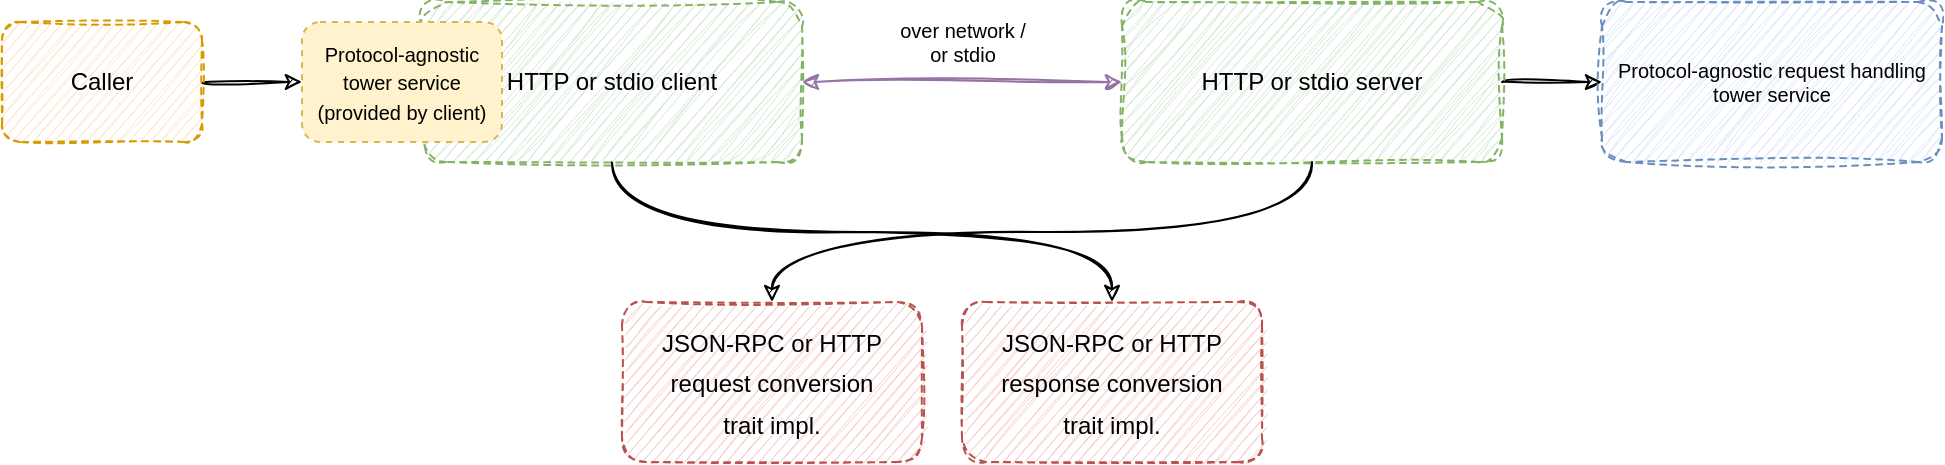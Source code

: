 <mxfile version="20.8.0" type="device"><diagram id="mGteT8BeANnFID-6ds1a" name="Page-1"><mxGraphModel dx="1648" dy="583" grid="1" gridSize="10" guides="1" tooltips="1" connect="1" arrows="1" fold="1" page="1" pageScale="1" pageWidth="850" pageHeight="1100" math="0" shadow="0"><root><mxCell id="0"/><mxCell id="1" parent="0"/><mxCell id="HZkA4C34e__TelT1ZoLI-7" style="edgeStyle=orthogonalEdgeStyle;rounded=0;orthogonalLoop=1;jettySize=auto;html=1;entryX=0;entryY=0.5;entryDx=0;entryDy=0;fontSize=17;startArrow=classic;startFill=1;sketch=1;curveFitting=1;jiggle=2;fillColor=#e1d5e7;strokeColor=#9673a6;" edge="1" parent="1" source="HZkA4C34e__TelT1ZoLI-2" target="HZkA4C34e__TelT1ZoLI-3"><mxGeometry relative="1" as="geometry"/></mxCell><mxCell id="HZkA4C34e__TelT1ZoLI-16" value="over network /&lt;br&gt;or stdio" style="edgeLabel;html=1;align=center;verticalAlign=middle;resizable=0;points=[];fontSize=10;fontFamily=Helvetica;" vertex="1" connectable="0" parent="HZkA4C34e__TelT1ZoLI-7"><mxGeometry relative="1" as="geometry"><mxPoint y="-20" as="offset"/></mxGeometry></mxCell><mxCell id="HZkA4C34e__TelT1ZoLI-11" style="edgeStyle=orthogonalEdgeStyle;sketch=1;orthogonalLoop=1;jettySize=auto;html=1;exitX=0.5;exitY=1;exitDx=0;exitDy=0;fontFamily=Helvetica;fontSize=12;startArrow=none;startFill=0;curved=1;" edge="1" parent="1" source="HZkA4C34e__TelT1ZoLI-2" target="HZkA4C34e__TelT1ZoLI-10"><mxGeometry relative="1" as="geometry"/></mxCell><mxCell id="HZkA4C34e__TelT1ZoLI-2" value="HTTP or stdio client" style="rounded=1;whiteSpace=wrap;html=1;fillStyle=auto;fillColor=#d5e8d4;strokeColor=#82b366;sketch=1;curveFitting=1;jiggle=2;dashed=1;" vertex="1" parent="1"><mxGeometry x="90" y="270" width="190" height="80" as="geometry"/></mxCell><mxCell id="HZkA4C34e__TelT1ZoLI-17" style="edgeStyle=orthogonalEdgeStyle;curved=1;sketch=1;orthogonalLoop=1;jettySize=auto;html=1;exitX=1;exitY=0.5;exitDx=0;exitDy=0;entryX=0;entryY=0.5;entryDx=0;entryDy=0;fontFamily=Helvetica;fontSize=10;startArrow=none;startFill=0;endArrow=classic;endFill=1;" edge="1" parent="1" source="HZkA4C34e__TelT1ZoLI-3" target="HZkA4C34e__TelT1ZoLI-15"><mxGeometry relative="1" as="geometry"/></mxCell><mxCell id="HZkA4C34e__TelT1ZoLI-3" value="HTTP or stdio server" style="rounded=1;whiteSpace=wrap;html=1;fillColor=#d5e8d4;strokeColor=#82b366;sketch=1;curveFitting=1;jiggle=2;dashed=1;" vertex="1" parent="1"><mxGeometry x="440" y="270" width="190" height="80" as="geometry"/></mxCell><mxCell id="HZkA4C34e__TelT1ZoLI-12" style="edgeStyle=orthogonalEdgeStyle;sketch=1;orthogonalLoop=1;jettySize=auto;html=1;exitX=0.5;exitY=0;exitDx=0;exitDy=0;entryX=0.5;entryY=1;entryDx=0;entryDy=0;fontFamily=Helvetica;fontSize=12;startArrow=classic;startFill=1;endArrow=none;endFill=0;curved=1;" edge="1" parent="1" source="HZkA4C34e__TelT1ZoLI-9" target="HZkA4C34e__TelT1ZoLI-3"><mxGeometry relative="1" as="geometry"/></mxCell><mxCell id="HZkA4C34e__TelT1ZoLI-9" value="&lt;font style=&quot;font-size: 12px;&quot;&gt;JSON-RPC or HTTP request conversion&lt;br&gt;trait impl.&lt;br&gt;&lt;/font&gt;" style="rounded=1;whiteSpace=wrap;html=1;dashed=1;sketch=1;fillStyle=auto;fontFamily=Helvetica;fontSize=17;fillColor=#f8cecc;strokeColor=#b85450;" vertex="1" parent="1"><mxGeometry x="190" y="420" width="150" height="80" as="geometry"/></mxCell><mxCell id="HZkA4C34e__TelT1ZoLI-10" value="&lt;font style=&quot;font-size: 12px;&quot;&gt;JSON-RPC or HTTP response conversion&lt;br&gt;trait impl.&lt;br&gt;&lt;/font&gt;" style="rounded=1;whiteSpace=wrap;html=1;dashed=1;sketch=1;fillStyle=auto;fontFamily=Helvetica;fontSize=17;fillColor=#f8cecc;strokeColor=#b85450;" vertex="1" parent="1"><mxGeometry x="360" y="420" width="150" height="80" as="geometry"/></mxCell><mxCell id="HZkA4C34e__TelT1ZoLI-19" style="edgeStyle=orthogonalEdgeStyle;curved=1;sketch=1;orthogonalLoop=1;jettySize=auto;html=1;fontFamily=Helvetica;fontSize=10;startArrow=none;startFill=0;endArrow=classic;endFill=1;" edge="1" parent="1" source="HZkA4C34e__TelT1ZoLI-13" target="HZkA4C34e__TelT1ZoLI-14"><mxGeometry relative="1" as="geometry"/></mxCell><mxCell id="HZkA4C34e__TelT1ZoLI-13" value="Caller" style="rounded=1;whiteSpace=wrap;html=1;dashed=1;sketch=1;fillStyle=auto;fontFamily=Helvetica;fontSize=12;fillColor=#ffe6cc;strokeColor=#d79b00;" vertex="1" parent="1"><mxGeometry x="-120" y="280" width="100" height="60" as="geometry"/></mxCell><mxCell id="HZkA4C34e__TelT1ZoLI-14" value="&lt;font style=&quot;font-size: 10px;&quot;&gt;Protocol-agnostic tower service&lt;br&gt;(provided by client)&lt;br&gt;&lt;/font&gt;" style="rounded=1;whiteSpace=wrap;html=1;dashed=1;fillStyle=auto;fontFamily=Helvetica;fontSize=12;fillColor=#fff2cc;strokeColor=#d6b656;spacing=4;" vertex="1" parent="1"><mxGeometry x="30" y="280" width="100" height="60" as="geometry"/></mxCell><mxCell id="HZkA4C34e__TelT1ZoLI-15" value="Protocol-agnostic request handling tower service" style="rounded=1;whiteSpace=wrap;html=1;dashed=1;sketch=1;fillStyle=auto;fontFamily=Helvetica;fontSize=10;fillColor=#dae8fc;strokeColor=#6c8ebf;curveFitting=1;jiggle=2;" vertex="1" parent="1"><mxGeometry x="680" y="270" width="170" height="80" as="geometry"/></mxCell></root></mxGraphModel></diagram></mxfile>